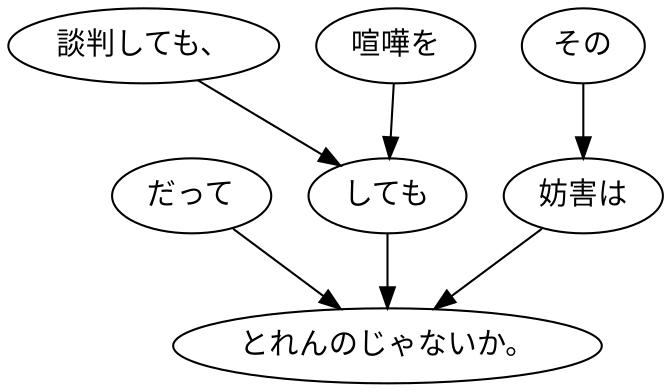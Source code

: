 digraph graph5502 {
	node0 [label="だって"];
	node1 [label="談判しても、"];
	node2 [label="喧嘩を"];
	node3 [label="しても"];
	node4 [label="その"];
	node5 [label="妨害は"];
	node6 [label="とれんのじゃないか。"];
	node0 -> node6;
	node1 -> node3;
	node2 -> node3;
	node3 -> node6;
	node4 -> node5;
	node5 -> node6;
}
